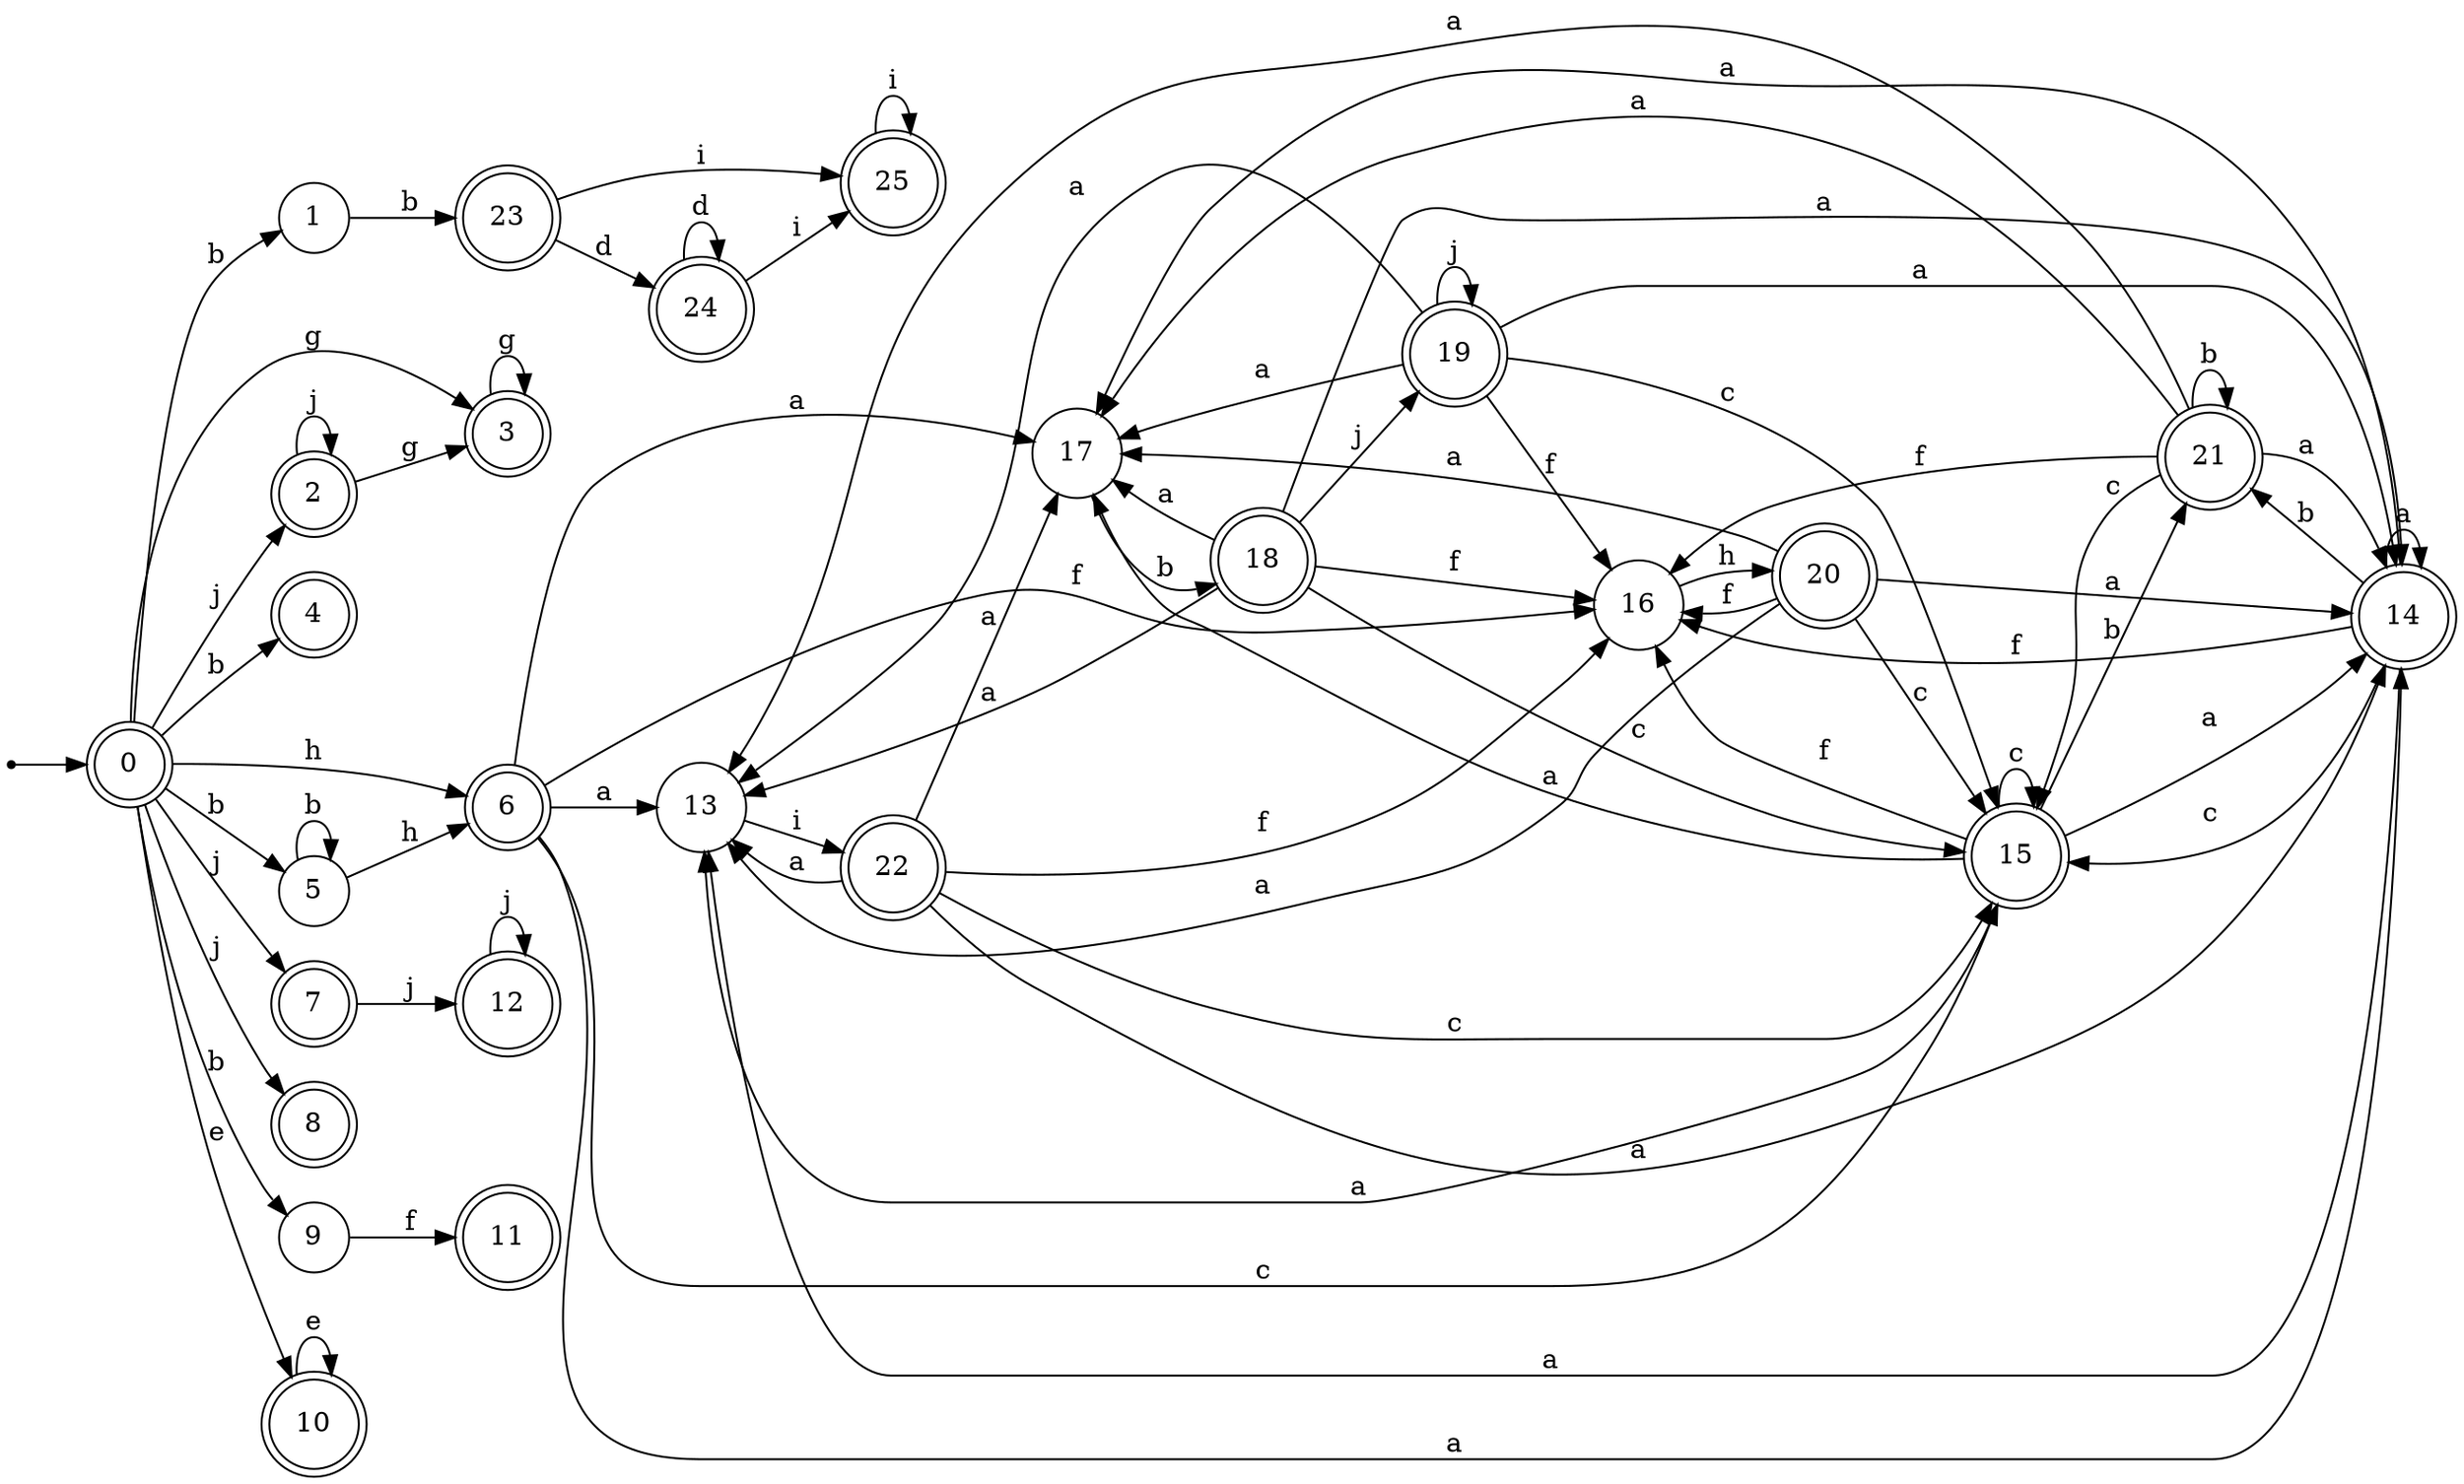 digraph finite_state_machine {
rankdir=LR;
size="20,20";
node [shape = point]; "dummy0"
node [shape = doublecircle]; "0";"dummy0" -> "0";
node [shape = circle]; "1";
node [shape = doublecircle]; "2";node [shape = doublecircle]; "3";node [shape = doublecircle]; "4";node [shape = circle]; "5";
node [shape = doublecircle]; "6";node [shape = doublecircle]; "7";node [shape = doublecircle]; "8";node [shape = circle]; "9";
node [shape = doublecircle]; "10";node [shape = doublecircle]; "11";node [shape = doublecircle]; "12";node [shape = circle]; "13";
node [shape = doublecircle]; "14";node [shape = doublecircle]; "15";node [shape = circle]; "16";
node [shape = circle]; "17";
node [shape = doublecircle]; "18";node [shape = doublecircle]; "19";node [shape = doublecircle]; "20";node [shape = doublecircle]; "21";node [shape = doublecircle]; "22";node [shape = doublecircle]; "23";node [shape = doublecircle]; "24";node [shape = doublecircle]; "25";"0" -> "1" [label = "b"];
 "0" -> "4" [label = "b"];
 "0" -> "5" [label = "b"];
 "0" -> "9" [label = "b"];
 "0" -> "8" [label = "j"];
 "0" -> "2" [label = "j"];
 "0" -> "7" [label = "j"];
 "0" -> "3" [label = "g"];
 "0" -> "6" [label = "h"];
 "0" -> "10" [label = "e"];
 "10" -> "10" [label = "e"];
 "9" -> "11" [label = "f"];
 "7" -> "12" [label = "j"];
 "12" -> "12" [label = "j"];
 "6" -> "17" [label = "a"];
 "6" -> "13" [label = "a"];
 "6" -> "14" [label = "a"];
 "6" -> "15" [label = "c"];
 "6" -> "16" [label = "f"];
 "17" -> "18" [label = "b"];
 "18" -> "17" [label = "a"];
 "18" -> "13" [label = "a"];
 "18" -> "14" [label = "a"];
 "18" -> "19" [label = "j"];
 "18" -> "15" [label = "c"];
 "18" -> "16" [label = "f"];
 "19" -> "19" [label = "j"];
 "19" -> "17" [label = "a"];
 "19" -> "13" [label = "a"];
 "19" -> "14" [label = "a"];
 "19" -> "15" [label = "c"];
 "19" -> "16" [label = "f"];
 "16" -> "20" [label = "h"];
 "20" -> "16" [label = "f"];
 "20" -> "17" [label = "a"];
 "20" -> "13" [label = "a"];
 "20" -> "14" [label = "a"];
 "20" -> "15" [label = "c"];
 "15" -> "15" [label = "c"];
 "15" -> "17" [label = "a"];
 "15" -> "13" [label = "a"];
 "15" -> "14" [label = "a"];
 "15" -> "21" [label = "b"];
 "15" -> "16" [label = "f"];
 "21" -> "21" [label = "b"];
 "21" -> "17" [label = "a"];
 "21" -> "13" [label = "a"];
 "21" -> "14" [label = "a"];
 "21" -> "15" [label = "c"];
 "21" -> "16" [label = "f"];
 "14" -> "17" [label = "a"];
 "14" -> "13" [label = "a"];
 "14" -> "14" [label = "a"];
 "14" -> "15" [label = "c"];
 "14" -> "21" [label = "b"];
 "14" -> "16" [label = "f"];
 "13" -> "22" [label = "i"];
 "22" -> "17" [label = "a"];
 "22" -> "13" [label = "a"];
 "22" -> "14" [label = "a"];
 "22" -> "15" [label = "c"];
 "22" -> "16" [label = "f"];
 "5" -> "5" [label = "b"];
 "5" -> "6" [label = "h"];
 "3" -> "3" [label = "g"];
 "2" -> "2" [label = "j"];
 "2" -> "3" [label = "g"];
 "1" -> "23" [label = "b"];
 "23" -> "24" [label = "d"];
 "23" -> "25" [label = "i"];
 "25" -> "25" [label = "i"];
 "24" -> "24" [label = "d"];
 "24" -> "25" [label = "i"];
 }
